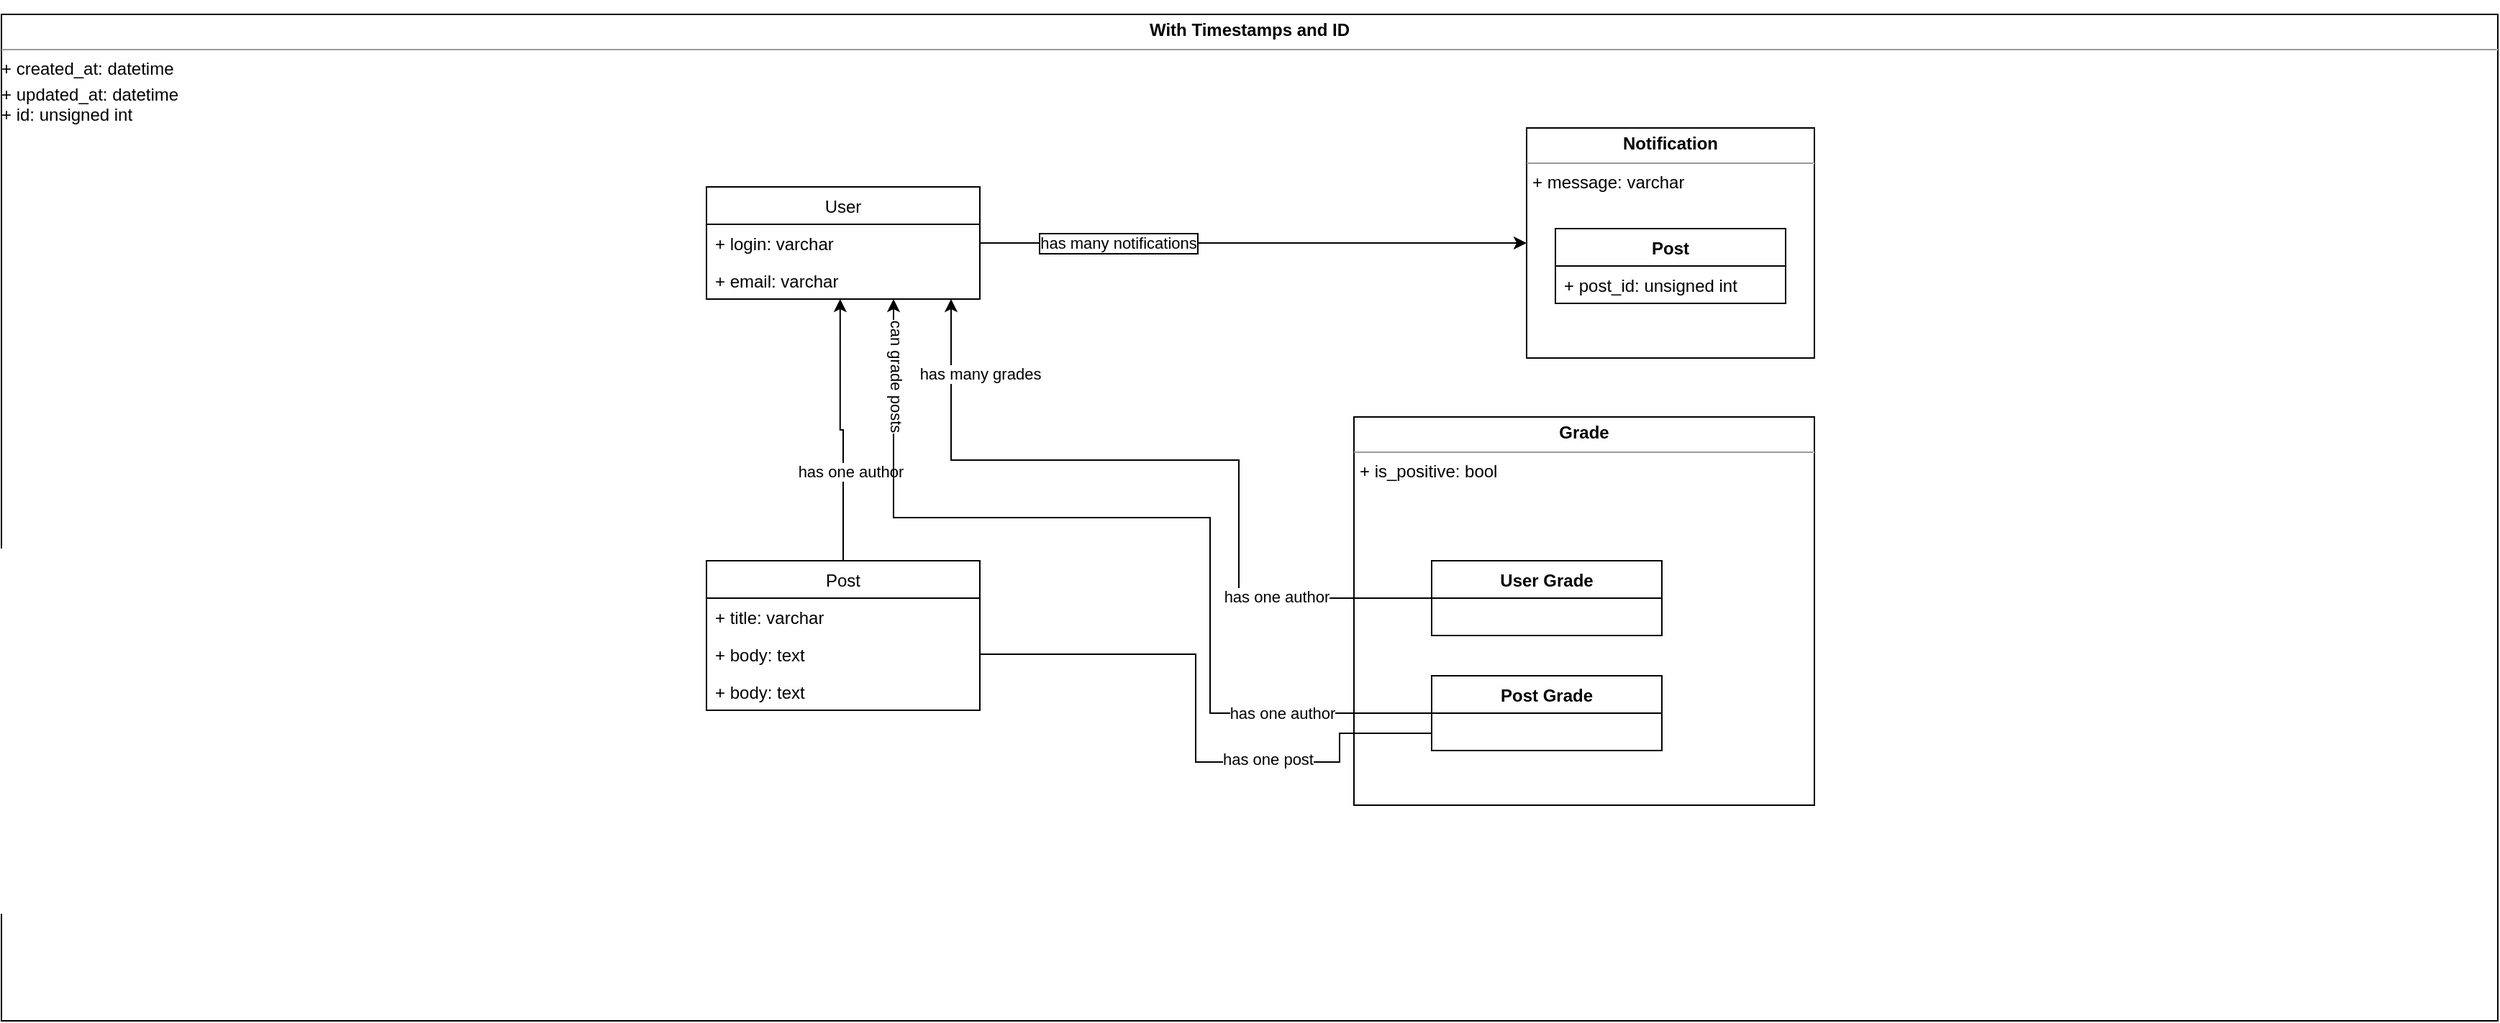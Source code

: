 <mxfile version="13.8.8" type="github"><diagram id="-RJ7qVrdYtHRcgm_9S1N" name="Page-1"><mxGraphModel dx="2249" dy="713" grid="1" gridSize="10" guides="1" tooltips="1" connect="1" arrows="1" fold="1" page="1" pageScale="1" pageWidth="827" pageHeight="1169" math="0" shadow="0"><root><mxCell id="0"/><mxCell id="1" parent="0"/><mxCell id="sGRwoDMUgMEESRcfrFp_-21" value="&lt;p style=&quot;margin: 0px ; margin-top: 4px ; text-align: center&quot;&gt;&lt;b&gt;With Timestamps and ID&lt;/b&gt;&lt;/p&gt;&lt;hr size=&quot;1&quot;&gt;&lt;div style=&quot;height: 2px&quot;&gt;+ created_at: datetime&lt;/div&gt;&lt;div style=&quot;height: 2px&quot;&gt;&lt;br&gt;&lt;/div&gt;&lt;div style=&quot;height: 2px&quot;&gt;&lt;br&gt;&lt;/div&gt;&lt;div style=&quot;height: 2px&quot;&gt;&lt;br&gt;&lt;/div&gt;&lt;div style=&quot;height: 2px&quot;&gt;&lt;br&gt;&lt;/div&gt;&lt;div style=&quot;height: 2px&quot;&gt;&lt;br&gt;&lt;/div&gt;&lt;div style=&quot;height: 2px&quot;&gt;&lt;br&gt;&lt;/div&gt;&lt;div style=&quot;height: 2px&quot;&gt;&lt;br&gt;&lt;/div&gt;&lt;div style=&quot;height: 2px&quot;&gt;&lt;br&gt;&lt;/div&gt;&lt;div style=&quot;height: 2px&quot;&gt;+ updated_at: datetime&lt;/div&gt;&lt;div style=&quot;height: 2px&quot;&gt;&lt;br&gt;&lt;/div&gt;&lt;div style=&quot;height: 2px&quot;&gt;&lt;br&gt;&lt;/div&gt;&lt;div style=&quot;height: 2px&quot;&gt;&lt;br&gt;&lt;/div&gt;&lt;div style=&quot;height: 2px&quot;&gt;&lt;br&gt;&lt;/div&gt;&lt;div style=&quot;height: 2px&quot;&gt;&lt;br&gt;&lt;/div&gt;&lt;div style=&quot;height: 2px&quot;&gt;&lt;br&gt;&lt;/div&gt;&lt;div style=&quot;height: 2px&quot;&gt;+ id: unsigned int&lt;/div&gt;&lt;div style=&quot;height: 2px&quot;&gt;&lt;br&gt;&lt;/div&gt;&lt;div style=&quot;height: 2px&quot;&gt;&lt;br&gt;&lt;/div&gt;" style="verticalAlign=top;align=left;overflow=fill;fontSize=12;fontFamily=Helvetica;html=1;" vertex="1" parent="1"><mxGeometry x="-660" y="40" width="1735" height="700" as="geometry"/></mxCell><mxCell id="sGRwoDMUgMEESRcfrFp_-92" value="" style="group" vertex="1" connectable="0" parent="1"><mxGeometry x="280" y="320" width="320" height="270" as="geometry"/></mxCell><mxCell id="sGRwoDMUgMEESRcfrFp_-69" value="&lt;p style=&quot;margin: 0px ; margin-top: 4px ; text-align: center&quot;&gt;&lt;b&gt;Grade&lt;/b&gt;&lt;/p&gt;&lt;hr size=&quot;1&quot;&gt;&lt;p style=&quot;margin: 0px ; margin-left: 4px&quot;&gt;+ is_positive: bool&lt;/p&gt;" style="verticalAlign=top;align=left;overflow=fill;fontSize=12;fontFamily=Helvetica;html=1;" vertex="1" parent="sGRwoDMUgMEESRcfrFp_-92"><mxGeometry width="320" height="270" as="geometry"/></mxCell><mxCell id="sGRwoDMUgMEESRcfrFp_-78" value="User Grade&#10;" style="swimlane;fontStyle=1;align=center;verticalAlign=top;childLayout=stackLayout;horizontal=1;startSize=26;horizontalStack=0;resizeParent=1;resizeParentMax=0;resizeLast=0;collapsible=1;marginBottom=0;" vertex="1" parent="sGRwoDMUgMEESRcfrFp_-92"><mxGeometry x="54" y="100" width="160" height="52" as="geometry"/></mxCell><mxCell id="sGRwoDMUgMEESRcfrFp_-81" value="Post Grade&#10;" style="swimlane;fontStyle=1;align=center;verticalAlign=top;childLayout=stackLayout;horizontal=1;startSize=26;horizontalStack=0;resizeParent=1;resizeParentMax=0;resizeLast=0;collapsible=1;marginBottom=0;" vertex="1" parent="sGRwoDMUgMEESRcfrFp_-92"><mxGeometry x="54" y="180" width="160" height="52" as="geometry"/></mxCell><mxCell id="sGRwoDMUgMEESRcfrFp_-25" value="User" style="swimlane;fontStyle=0;childLayout=stackLayout;horizontal=1;startSize=26;fillColor=none;horizontalStack=0;resizeParent=1;resizeParentMax=0;resizeLast=0;collapsible=1;marginBottom=0;" vertex="1" parent="1"><mxGeometry x="-170" y="160" width="190" height="78" as="geometry"/></mxCell><mxCell id="sGRwoDMUgMEESRcfrFp_-26" value="+ login: varchar" style="text;strokeColor=none;fillColor=none;align=left;verticalAlign=top;spacingLeft=4;spacingRight=4;overflow=hidden;rotatable=0;points=[[0,0.5],[1,0.5]];portConstraint=eastwest;" vertex="1" parent="sGRwoDMUgMEESRcfrFp_-25"><mxGeometry y="26" width="190" height="26" as="geometry"/></mxCell><mxCell id="sGRwoDMUgMEESRcfrFp_-27" value="+ email: varchar&#10;" style="text;strokeColor=none;fillColor=none;align=left;verticalAlign=top;spacingLeft=4;spacingRight=4;overflow=hidden;rotatable=0;points=[[0,0.5],[1,0.5]];portConstraint=eastwest;" vertex="1" parent="sGRwoDMUgMEESRcfrFp_-25"><mxGeometry y="52" width="190" height="26" as="geometry"/></mxCell><mxCell id="sGRwoDMUgMEESRcfrFp_-59" value="" style="group" vertex="1" connectable="0" parent="1"><mxGeometry x="350" y="30" width="200" height="160" as="geometry"/></mxCell><mxCell id="sGRwoDMUgMEESRcfrFp_-60" value="" style="group" vertex="1" connectable="0" parent="sGRwoDMUgMEESRcfrFp_-59"><mxGeometry x="50" y="89" width="200" height="160" as="geometry"/></mxCell><mxCell id="sGRwoDMUgMEESRcfrFp_-33" value="&lt;p style=&quot;margin: 0px ; margin-top: 4px ; text-align: center&quot;&gt;&lt;b&gt;Notification&lt;/b&gt;&lt;/p&gt;&lt;hr size=&quot;1&quot;&gt;&lt;p style=&quot;margin: 0px ; margin-left: 4px&quot;&gt;+ message: varchar&lt;/p&gt;" style="verticalAlign=top;align=left;overflow=fill;fontSize=12;fontFamily=Helvetica;html=1;" vertex="1" parent="sGRwoDMUgMEESRcfrFp_-60"><mxGeometry width="200" height="160" as="geometry"/></mxCell><mxCell id="sGRwoDMUgMEESRcfrFp_-55" value="Post&#10;" style="swimlane;fontStyle=1;align=center;verticalAlign=top;childLayout=stackLayout;horizontal=1;startSize=26;horizontalStack=0;resizeParent=1;resizeParentMax=0;resizeLast=0;collapsible=1;marginBottom=0;" vertex="1" parent="sGRwoDMUgMEESRcfrFp_-60"><mxGeometry x="20" y="70" width="160" height="52" as="geometry"/></mxCell><mxCell id="sGRwoDMUgMEESRcfrFp_-56" value="+ post_id: unsigned int&#10;" style="text;strokeColor=none;fillColor=none;align=left;verticalAlign=top;spacingLeft=4;spacingRight=4;overflow=hidden;rotatable=0;points=[[0,0.5],[1,0.5]];portConstraint=eastwest;" vertex="1" parent="sGRwoDMUgMEESRcfrFp_-55"><mxGeometry y="26" width="160" height="26" as="geometry"/></mxCell><mxCell id="sGRwoDMUgMEESRcfrFp_-48" style="edgeStyle=orthogonalEdgeStyle;rounded=0;orthogonalLoop=1;jettySize=auto;html=1;exitX=0.5;exitY=1;exitDx=0;exitDy=0;" edge="1" parent="sGRwoDMUgMEESRcfrFp_-60" source="sGRwoDMUgMEESRcfrFp_-33" target="sGRwoDMUgMEESRcfrFp_-33"><mxGeometry relative="1" as="geometry"/></mxCell><mxCell id="sGRwoDMUgMEESRcfrFp_-61" style="edgeStyle=orthogonalEdgeStyle;rounded=0;orthogonalLoop=1;jettySize=auto;html=1;exitX=1;exitY=0.5;exitDx=0;exitDy=0;" edge="1" parent="1" source="sGRwoDMUgMEESRcfrFp_-26" target="sGRwoDMUgMEESRcfrFp_-33"><mxGeometry relative="1" as="geometry"/></mxCell><mxCell id="sGRwoDMUgMEESRcfrFp_-62" value="has many notifications&lt;br&gt;" style="edgeLabel;html=1;align=center;verticalAlign=middle;resizable=0;points=[];labelBorderColor=#000000;" vertex="1" connectable="0" parent="sGRwoDMUgMEESRcfrFp_-61"><mxGeometry x="-0.651" y="2" relative="1" as="geometry"><mxPoint x="29" y="2" as="offset"/></mxGeometry></mxCell><mxCell id="sGRwoDMUgMEESRcfrFp_-67" style="edgeStyle=orthogonalEdgeStyle;rounded=0;orthogonalLoop=1;jettySize=auto;html=1;entryX=0.489;entryY=1;entryDx=0;entryDy=0;entryPerimeter=0;" edge="1" parent="1" source="sGRwoDMUgMEESRcfrFp_-63" target="sGRwoDMUgMEESRcfrFp_-27"><mxGeometry relative="1" as="geometry"/></mxCell><mxCell id="sGRwoDMUgMEESRcfrFp_-68" value="has one author" style="edgeLabel;html=1;align=center;verticalAlign=middle;resizable=0;points=[];" vertex="1" connectable="0" parent="sGRwoDMUgMEESRcfrFp_-67"><mxGeometry x="-0.32" y="-5" relative="1" as="geometry"><mxPoint as="offset"/></mxGeometry></mxCell><mxCell id="sGRwoDMUgMEESRcfrFp_-63" value="Post" style="swimlane;fontStyle=0;childLayout=stackLayout;horizontal=1;startSize=26;fillColor=none;horizontalStack=0;resizeParent=1;resizeParentMax=0;resizeLast=0;collapsible=1;marginBottom=0;" vertex="1" parent="1"><mxGeometry x="-170" y="420" width="190" height="104" as="geometry"/></mxCell><mxCell id="sGRwoDMUgMEESRcfrFp_-64" value="+ title: varchar" style="text;strokeColor=none;fillColor=none;align=left;verticalAlign=top;spacingLeft=4;spacingRight=4;overflow=hidden;rotatable=0;points=[[0,0.5],[1,0.5]];portConstraint=eastwest;" vertex="1" parent="sGRwoDMUgMEESRcfrFp_-63"><mxGeometry y="26" width="190" height="26" as="geometry"/></mxCell><mxCell id="sGRwoDMUgMEESRcfrFp_-65" value="+ body: text&#10;&#10;" style="text;strokeColor=none;fillColor=none;align=left;verticalAlign=top;spacingLeft=4;spacingRight=4;overflow=hidden;rotatable=0;points=[[0,0.5],[1,0.5]];portConstraint=eastwest;" vertex="1" parent="sGRwoDMUgMEESRcfrFp_-63"><mxGeometry y="52" width="190" height="26" as="geometry"/></mxCell><mxCell id="sGRwoDMUgMEESRcfrFp_-66" value="+ body: text&#10;&#10;" style="text;strokeColor=none;fillColor=none;align=left;verticalAlign=top;spacingLeft=4;spacingRight=4;overflow=hidden;rotatable=0;points=[[0,0.5],[1,0.5]];portConstraint=eastwest;" vertex="1" parent="sGRwoDMUgMEESRcfrFp_-63"><mxGeometry y="78" width="190" height="26" as="geometry"/></mxCell><mxCell id="sGRwoDMUgMEESRcfrFp_-70" style="edgeStyle=orthogonalEdgeStyle;rounded=0;orthogonalLoop=1;jettySize=auto;html=1;" edge="1" parent="1" source="sGRwoDMUgMEESRcfrFp_-78" target="sGRwoDMUgMEESRcfrFp_-25"><mxGeometry relative="1" as="geometry"><Array as="points"><mxPoint x="200" y="446"/><mxPoint x="200" y="350"/><mxPoint y="350"/></Array></mxGeometry></mxCell><mxCell id="sGRwoDMUgMEESRcfrFp_-71" value="has one author" style="edgeLabel;html=1;align=center;verticalAlign=middle;resizable=0;points=[];" vertex="1" connectable="0" parent="sGRwoDMUgMEESRcfrFp_-70"><mxGeometry x="-0.602" y="-1" relative="1" as="geometry"><mxPoint as="offset"/></mxGeometry></mxCell><mxCell id="sGRwoDMUgMEESRcfrFp_-72" value="has many grades" style="edgeLabel;html=1;align=center;verticalAlign=middle;resizable=0;points=[];" vertex="1" connectable="0" parent="sGRwoDMUgMEESRcfrFp_-70"><mxGeometry x="0.81" y="1" relative="1" as="geometry"><mxPoint x="21" as="offset"/></mxGeometry></mxCell><mxCell id="sGRwoDMUgMEESRcfrFp_-83" style="edgeStyle=orthogonalEdgeStyle;rounded=0;orthogonalLoop=1;jettySize=auto;html=1;" edge="1" parent="1" source="sGRwoDMUgMEESRcfrFp_-81" target="sGRwoDMUgMEESRcfrFp_-25"><mxGeometry relative="1" as="geometry"><Array as="points"><mxPoint x="180" y="526"/><mxPoint x="180" y="390"/><mxPoint x="-40" y="390"/></Array></mxGeometry></mxCell><mxCell id="sGRwoDMUgMEESRcfrFp_-84" value="has one author&lt;br&gt;" style="edgeLabel;html=1;align=center;verticalAlign=middle;resizable=0;points=[];" vertex="1" connectable="0" parent="sGRwoDMUgMEESRcfrFp_-83"><mxGeometry x="-0.637" relative="1" as="geometry"><mxPoint x="16" as="offset"/></mxGeometry></mxCell><mxCell id="sGRwoDMUgMEESRcfrFp_-89" value="can grade posts&lt;br&gt;" style="edgeLabel;html=1;align=center;verticalAlign=middle;resizable=0;points=[];rotation=90;" vertex="1" connectable="0" parent="sGRwoDMUgMEESRcfrFp_-83"><mxGeometry x="0.84" y="-2" relative="1" as="geometry"><mxPoint as="offset"/></mxGeometry></mxCell><mxCell id="sGRwoDMUgMEESRcfrFp_-85" style="edgeStyle=orthogonalEdgeStyle;rounded=0;orthogonalLoop=1;jettySize=auto;html=1;startArrow=none;startFill=0;endArrow=none;endFill=0;" edge="1" parent="1" source="sGRwoDMUgMEESRcfrFp_-65" target="sGRwoDMUgMEESRcfrFp_-81"><mxGeometry relative="1" as="geometry"><Array as="points"><mxPoint x="170" y="485"/><mxPoint x="170" y="560"/><mxPoint x="270" y="560"/><mxPoint x="270" y="540"/></Array></mxGeometry></mxCell><mxCell id="sGRwoDMUgMEESRcfrFp_-87" value="has one post" style="edgeLabel;html=1;align=center;verticalAlign=middle;resizable=0;points=[];" vertex="1" connectable="0" parent="sGRwoDMUgMEESRcfrFp_-85"><mxGeometry x="0.494" y="2" relative="1" as="geometry"><mxPoint x="-31" as="offset"/></mxGeometry></mxCell></root></mxGraphModel></diagram></mxfile>